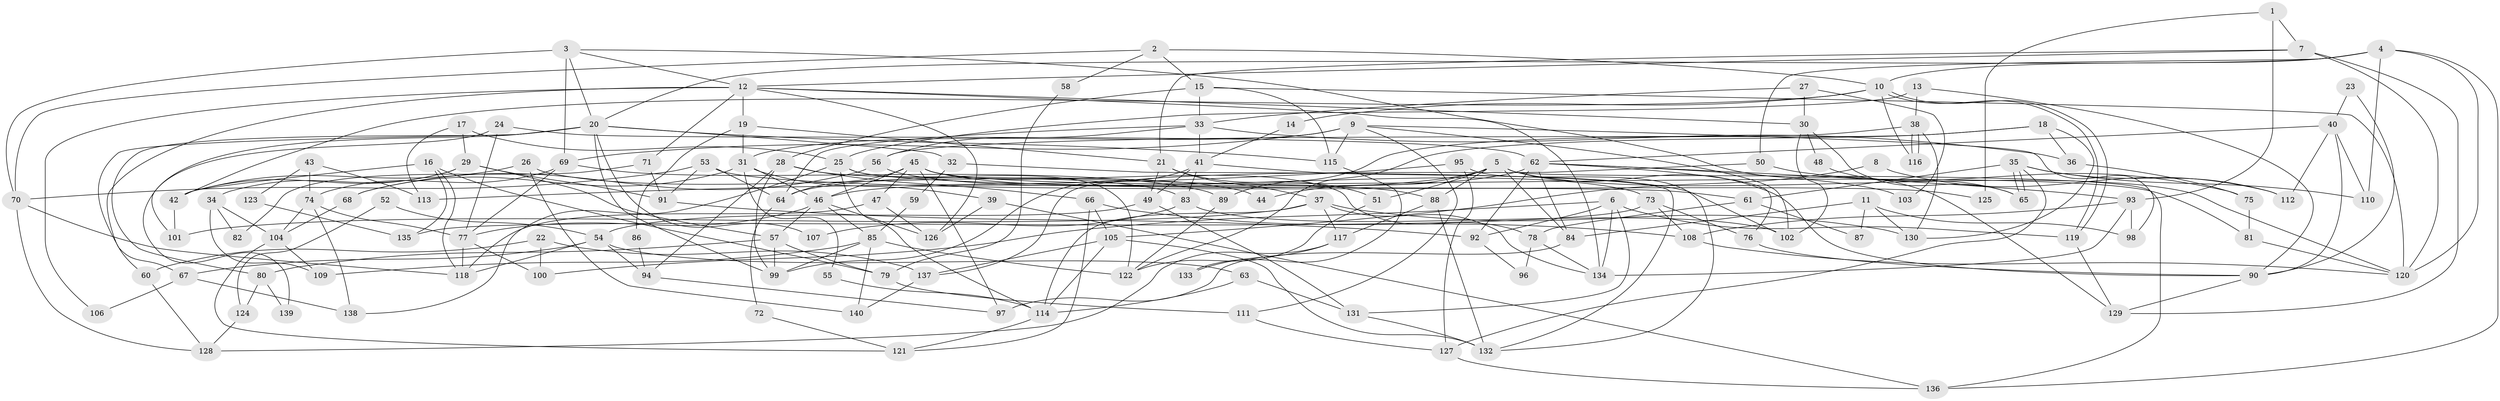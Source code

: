 // coarse degree distribution, {6: 0.1, 12: 0.014285714285714285, 9: 0.07142857142857142, 4: 0.14285714285714285, 7: 0.08571428571428572, 5: 0.21428571428571427, 8: 0.07142857142857142, 3: 0.18571428571428572, 10: 0.05714285714285714, 2: 0.04285714285714286, 11: 0.014285714285714285}
// Generated by graph-tools (version 1.1) at 2025/37/03/04/25 23:37:07]
// undirected, 140 vertices, 280 edges
graph export_dot {
  node [color=gray90,style=filled];
  1;
  2;
  3;
  4;
  5;
  6;
  7;
  8;
  9;
  10;
  11;
  12;
  13;
  14;
  15;
  16;
  17;
  18;
  19;
  20;
  21;
  22;
  23;
  24;
  25;
  26;
  27;
  28;
  29;
  30;
  31;
  32;
  33;
  34;
  35;
  36;
  37;
  38;
  39;
  40;
  41;
  42;
  43;
  44;
  45;
  46;
  47;
  48;
  49;
  50;
  51;
  52;
  53;
  54;
  55;
  56;
  57;
  58;
  59;
  60;
  61;
  62;
  63;
  64;
  65;
  66;
  67;
  68;
  69;
  70;
  71;
  72;
  73;
  74;
  75;
  76;
  77;
  78;
  79;
  80;
  81;
  82;
  83;
  84;
  85;
  86;
  87;
  88;
  89;
  90;
  91;
  92;
  93;
  94;
  95;
  96;
  97;
  98;
  99;
  100;
  101;
  102;
  103;
  104;
  105;
  106;
  107;
  108;
  109;
  110;
  111;
  112;
  113;
  114;
  115;
  116;
  117;
  118;
  119;
  120;
  121;
  122;
  123;
  124;
  125;
  126;
  127;
  128;
  129;
  130;
  131;
  132;
  133;
  134;
  135;
  136;
  137;
  138;
  139;
  140;
  1 -- 93;
  1 -- 7;
  1 -- 125;
  2 -- 15;
  2 -- 70;
  2 -- 10;
  2 -- 58;
  3 -- 129;
  3 -- 70;
  3 -- 12;
  3 -- 20;
  3 -- 69;
  4 -- 120;
  4 -- 10;
  4 -- 20;
  4 -- 50;
  4 -- 110;
  4 -- 136;
  5 -- 90;
  5 -- 120;
  5 -- 44;
  5 -- 46;
  5 -- 51;
  5 -- 84;
  5 -- 88;
  5 -- 136;
  6 -- 100;
  6 -- 119;
  6 -- 92;
  6 -- 131;
  6 -- 134;
  7 -- 21;
  7 -- 120;
  7 -- 12;
  7 -- 129;
  8 -- 105;
  8 -- 112;
  9 -- 98;
  9 -- 31;
  9 -- 69;
  9 -- 102;
  9 -- 111;
  9 -- 115;
  10 -- 119;
  10 -- 119;
  10 -- 14;
  10 -- 42;
  10 -- 116;
  11 -- 84;
  11 -- 130;
  11 -- 87;
  11 -- 98;
  12 -- 19;
  12 -- 30;
  12 -- 67;
  12 -- 71;
  12 -- 106;
  12 -- 126;
  12 -- 134;
  13 -- 90;
  13 -- 38;
  13 -- 25;
  14 -- 41;
  15 -- 33;
  15 -- 115;
  15 -- 28;
  15 -- 120;
  16 -- 79;
  16 -- 118;
  16 -- 42;
  16 -- 135;
  17 -- 25;
  17 -- 29;
  17 -- 113;
  18 -- 122;
  18 -- 89;
  18 -- 36;
  18 -- 130;
  19 -- 31;
  19 -- 21;
  19 -- 86;
  20 -- 32;
  20 -- 60;
  20 -- 80;
  20 -- 99;
  20 -- 107;
  20 -- 115;
  20 -- 139;
  21 -- 37;
  21 -- 49;
  21 -- 51;
  22 -- 137;
  22 -- 60;
  22 -- 100;
  23 -- 40;
  23 -- 90;
  24 -- 101;
  24 -- 77;
  24 -- 62;
  25 -- 114;
  25 -- 61;
  25 -- 122;
  25 -- 138;
  26 -- 42;
  26 -- 83;
  26 -- 140;
  27 -- 33;
  27 -- 30;
  27 -- 103;
  28 -- 66;
  28 -- 44;
  28 -- 94;
  28 -- 99;
  29 -- 57;
  29 -- 42;
  29 -- 34;
  29 -- 91;
  30 -- 102;
  30 -- 48;
  30 -- 65;
  31 -- 46;
  31 -- 39;
  31 -- 55;
  31 -- 68;
  32 -- 132;
  32 -- 59;
  33 -- 56;
  33 -- 41;
  33 -- 36;
  33 -- 64;
  34 -- 104;
  34 -- 82;
  34 -- 109;
  35 -- 65;
  35 -- 65;
  35 -- 61;
  35 -- 110;
  35 -- 112;
  35 -- 127;
  36 -- 75;
  37 -- 134;
  37 -- 114;
  37 -- 101;
  37 -- 117;
  37 -- 130;
  38 -- 116;
  38 -- 116;
  38 -- 130;
  38 -- 56;
  39 -- 126;
  39 -- 136;
  40 -- 62;
  40 -- 110;
  40 -- 90;
  40 -- 112;
  41 -- 49;
  41 -- 99;
  41 -- 83;
  41 -- 102;
  42 -- 101;
  43 -- 74;
  43 -- 113;
  43 -- 123;
  45 -- 46;
  45 -- 47;
  45 -- 64;
  45 -- 73;
  45 -- 78;
  45 -- 81;
  45 -- 97;
  46 -- 85;
  46 -- 57;
  46 -- 77;
  46 -- 126;
  47 -- 118;
  47 -- 126;
  48 -- 65;
  49 -- 54;
  49 -- 131;
  50 -- 75;
  50 -- 137;
  51 -- 122;
  52 -- 124;
  52 -- 54;
  53 -- 64;
  53 -- 91;
  53 -- 70;
  53 -- 125;
  54 -- 67;
  54 -- 94;
  54 -- 63;
  54 -- 118;
  55 -- 114;
  56 -- 68;
  56 -- 88;
  57 -- 99;
  57 -- 79;
  57 -- 80;
  58 -- 79;
  59 -- 85;
  60 -- 128;
  61 -- 78;
  61 -- 87;
  62 -- 64;
  62 -- 76;
  62 -- 84;
  62 -- 92;
  62 -- 93;
  62 -- 103;
  63 -- 131;
  63 -- 114;
  64 -- 72;
  66 -- 121;
  66 -- 105;
  66 -- 108;
  67 -- 138;
  67 -- 106;
  68 -- 104;
  69 -- 74;
  69 -- 77;
  69 -- 89;
  70 -- 118;
  70 -- 128;
  71 -- 91;
  71 -- 82;
  72 -- 121;
  73 -- 108;
  73 -- 76;
  73 -- 135;
  74 -- 77;
  74 -- 104;
  74 -- 138;
  75 -- 81;
  76 -- 90;
  77 -- 100;
  77 -- 118;
  78 -- 134;
  78 -- 96;
  79 -- 111;
  80 -- 124;
  80 -- 139;
  81 -- 120;
  83 -- 102;
  83 -- 107;
  84 -- 97;
  85 -- 99;
  85 -- 122;
  85 -- 109;
  85 -- 140;
  86 -- 94;
  88 -- 117;
  88 -- 132;
  89 -- 122;
  90 -- 129;
  91 -- 92;
  92 -- 96;
  93 -- 134;
  93 -- 98;
  93 -- 108;
  94 -- 97;
  95 -- 132;
  95 -- 127;
  95 -- 113;
  104 -- 109;
  104 -- 121;
  105 -- 137;
  105 -- 132;
  105 -- 114;
  108 -- 120;
  111 -- 127;
  114 -- 121;
  115 -- 133;
  117 -- 128;
  117 -- 133;
  119 -- 129;
  123 -- 135;
  124 -- 128;
  127 -- 136;
  131 -- 132;
  137 -- 140;
}
